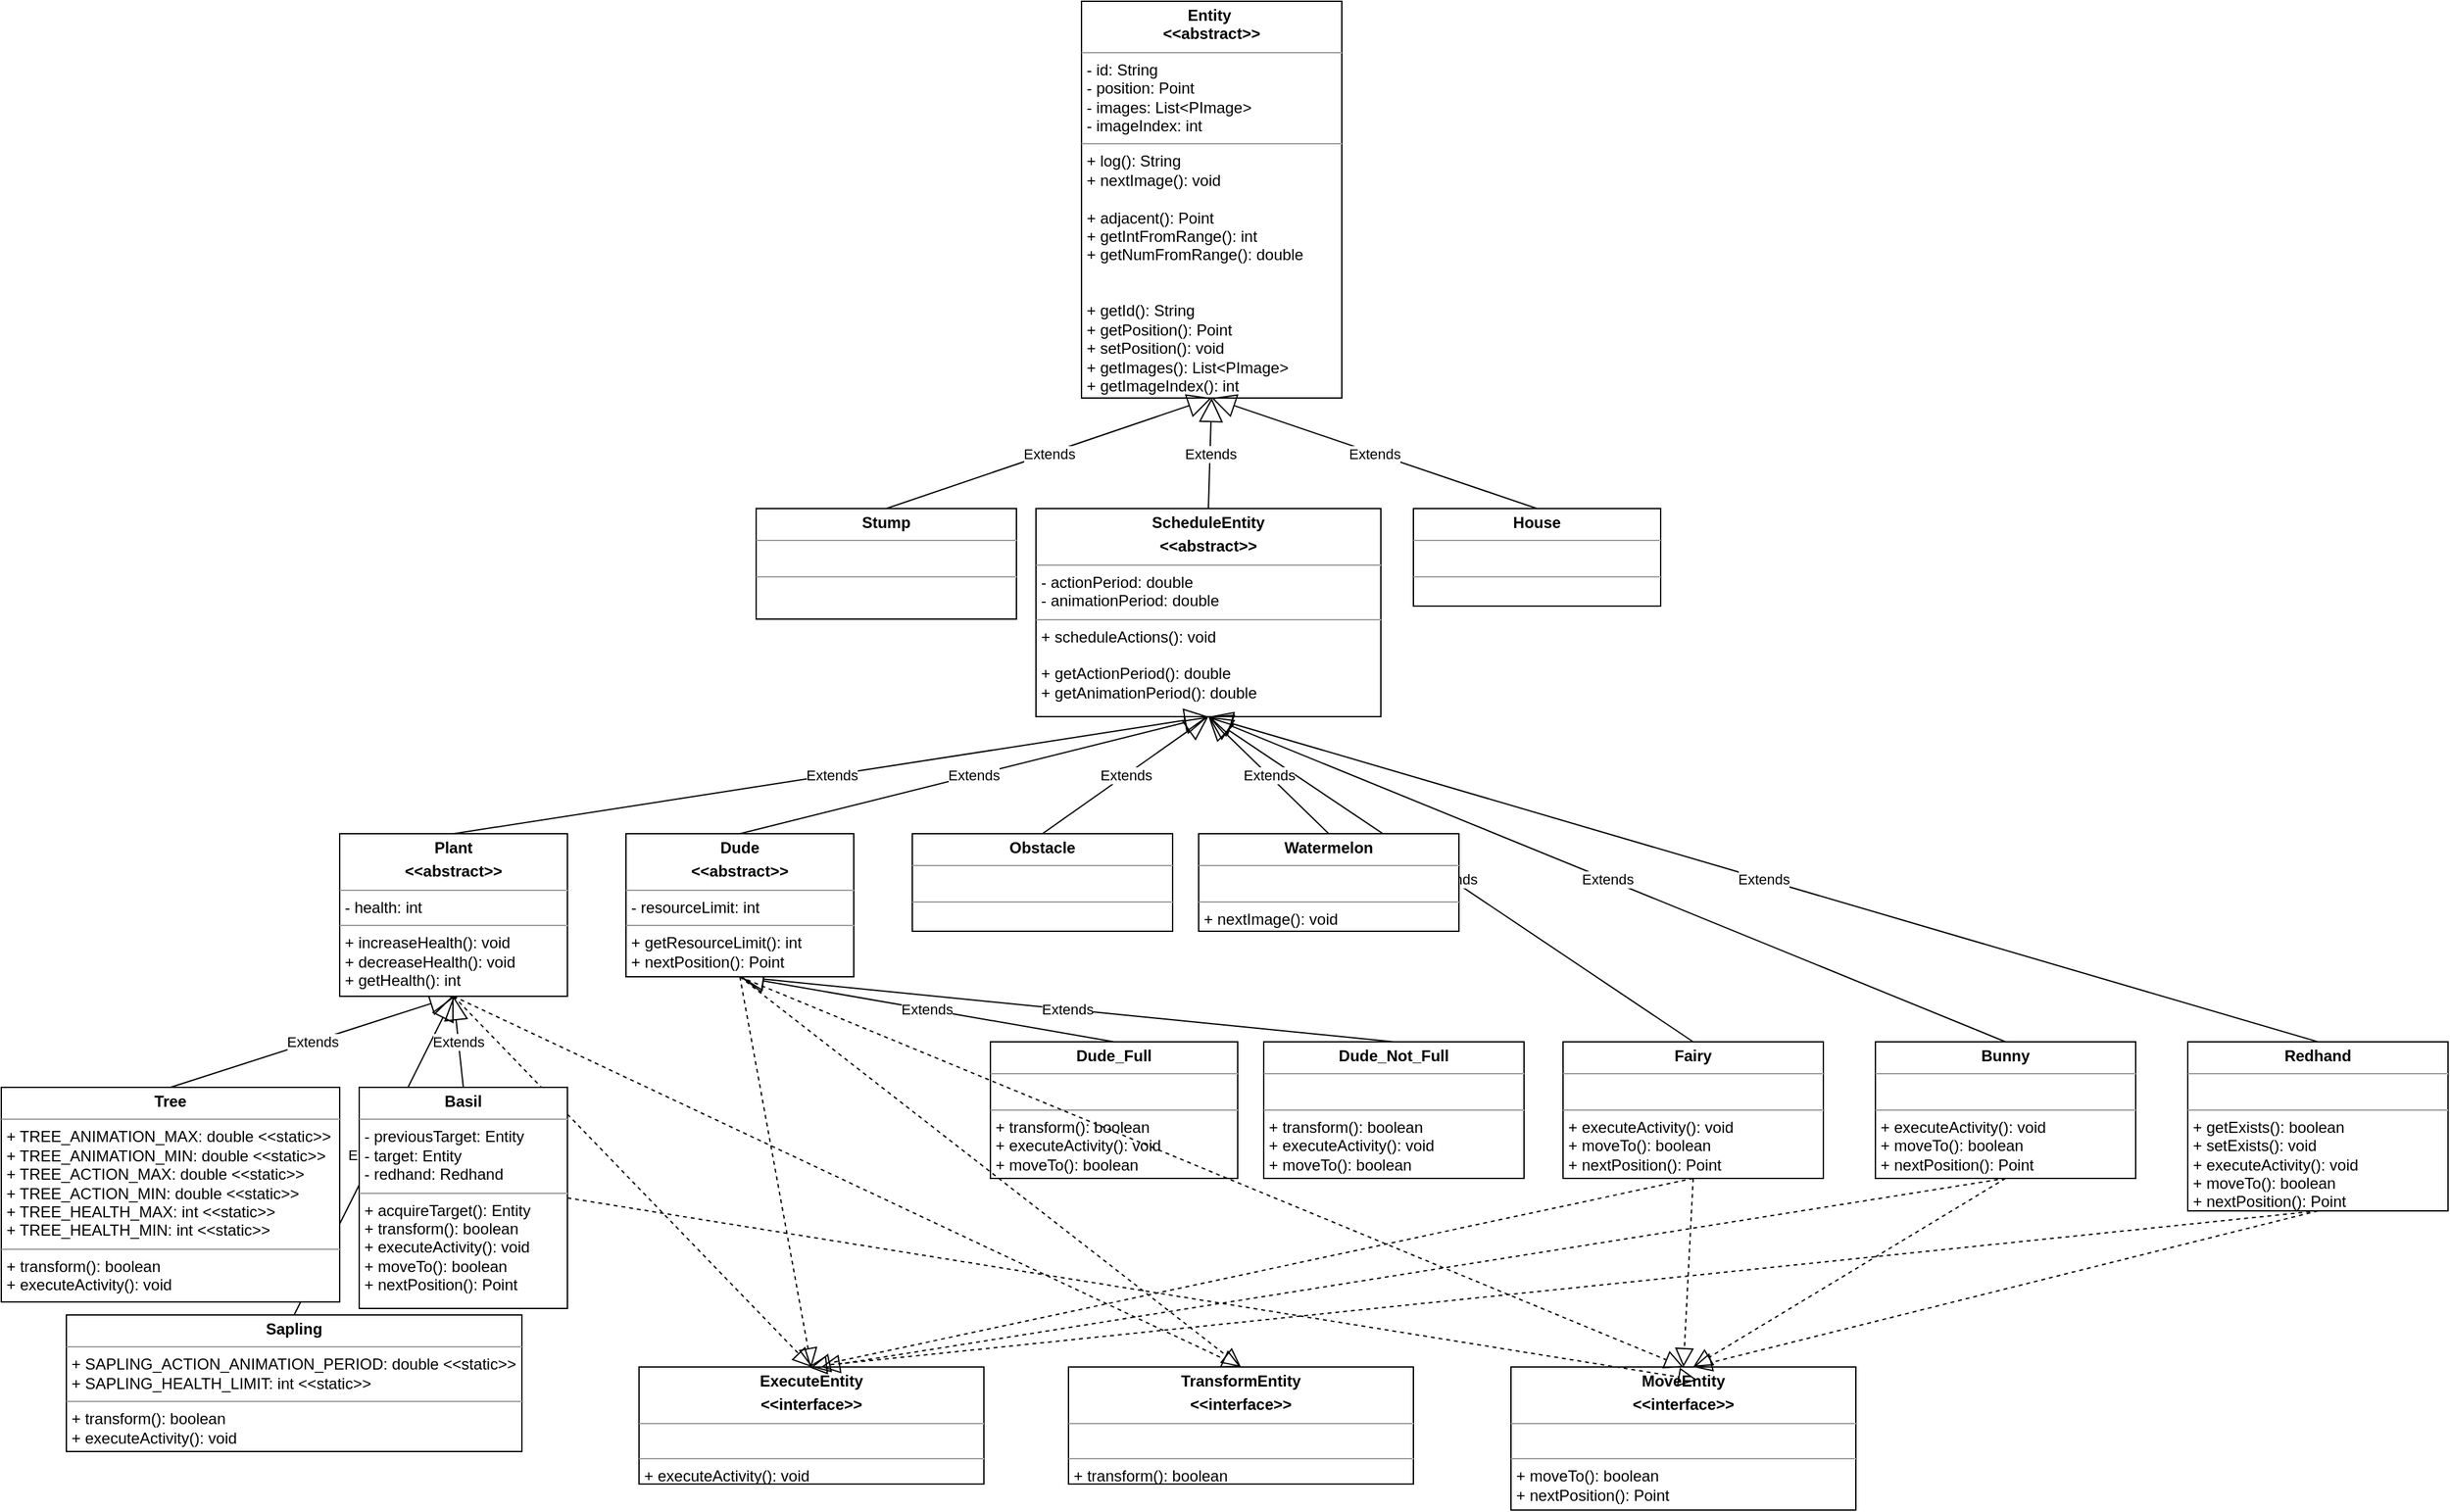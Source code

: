 <mxfile version="21.3.8" type="device">
  <diagram name="Page-1" id="LXj68UqX_yYFFPxTWcXN">
    <mxGraphModel dx="1483" dy="1202" grid="1" gridSize="10" guides="1" tooltips="1" connect="1" arrows="1" fold="1" page="1" pageScale="1" pageWidth="850" pageHeight="1100" math="0" shadow="0">
      <root>
        <mxCell id="0" />
        <mxCell id="1" parent="0" />
        <mxCell id="WWvJN46keag4ZVaAy6GC-2" value="&lt;p style=&quot;margin:0px;margin-top:4px;text-align:center;&quot;&gt;&lt;b&gt;Entity&amp;nbsp;&lt;br&gt;&amp;lt;&amp;lt;abstract&amp;gt;&amp;gt;&lt;/b&gt;&lt;/p&gt;&lt;hr size=&quot;1&quot;&gt;&lt;p data-darkreader-inline-border=&quot;&quot; style=&quot;border-color: var(--border-color); margin: 0px 0px 0px 4px; --darkreader-inline-border: var(--darkreader-border--border-color);&quot;&gt;- id: String&lt;/p&gt;&lt;p data-darkreader-inline-border=&quot;&quot; style=&quot;border-color: var(--border-color); margin: 0px 0px 0px 4px; --darkreader-inline-border: var(--darkreader-border--border-color);&quot;&gt;- position: Point&lt;/p&gt;&lt;p data-darkreader-inline-border=&quot;&quot; style=&quot;border-color: var(--border-color); margin: 0px 0px 0px 4px; --darkreader-inline-border: var(--darkreader-border--border-color);&quot;&gt;- images: List&amp;lt;PImage&amp;gt;&lt;/p&gt;&lt;p data-darkreader-inline-border=&quot;&quot; style=&quot;border-color: var(--border-color); margin: 0px 0px 0px 4px; --darkreader-inline-border: var(--darkreader-border--border-color);&quot;&gt;- imageIndex: int&lt;/p&gt;&lt;hr size=&quot;1&quot;&gt;&lt;p style=&quot;margin:0px;margin-left:4px;&quot;&gt;+ log(): String&lt;/p&gt;&lt;p style=&quot;margin:0px;margin-left:4px;&quot;&gt;+ nextImage(): void&lt;/p&gt;&lt;p style=&quot;margin:0px;margin-left:4px;&quot;&gt;&lt;br&gt;&lt;/p&gt;&lt;p style=&quot;margin:0px;margin-left:4px;&quot;&gt;+ adjacent(): Point&lt;/p&gt;&lt;p style=&quot;border-color: var(--darkreader-border--border-color); margin: 0px 0px 0px 4px; --darkreader-inline-border: var(--darkreader-border--darkreader-border--border-color);&quot; data-darkreader-inline-border=&quot;&quot;&gt;+ getIntFromRange(): int&amp;nbsp;&lt;br style=&quot;border-color: var(--darkreader-border--border-color); --darkreader-inline-border: var(--darkreader-border--darkreader-border--border-color);&quot; data-darkreader-inline-border=&quot;&quot;&gt;&lt;/p&gt;&lt;p style=&quot;border-color: var(--darkreader-border--border-color); margin: 0px 0px 0px 4px; --darkreader-inline-border: var(--darkreader-border--darkreader-border--border-color);&quot; data-darkreader-inline-border=&quot;&quot;&gt;+ getNumFromRange(): double&lt;/p&gt;&lt;p style=&quot;border-color: var(--darkreader-border--border-color); margin: 0px 0px 0px 4px; --darkreader-inline-border: var(--darkreader-border--darkreader-border--border-color);&quot; data-darkreader-inline-border=&quot;&quot;&gt;&lt;br&gt;&lt;/p&gt;&lt;p style=&quot;border-color: var(--darkreader-border--border-color); margin: 0px 0px 0px 4px; --darkreader-inline-border: var(--darkreader-border--darkreader-border--border-color);&quot; data-darkreader-inline-border=&quot;&quot;&gt;&lt;br&gt;&lt;/p&gt;&lt;p style=&quot;border-color: var(--border-color); margin: 0px 0px 0px 4px; --darkreader-inline-border: var(--darkreader-border--border-color);&quot; data-darkreader-inline-border=&quot;&quot;&gt;&lt;span style=&quot;background-color: initial;&quot;&gt;+ getId(): String&lt;/span&gt;&lt;br&gt;&lt;/p&gt;&lt;p style=&quot;border-color: var(--border-color); margin: 0px 0px 0px 4px; --darkreader-inline-border: var(--darkreader-border--border-color);&quot; data-darkreader-inline-border=&quot;&quot;&gt;+ getPosition(): Point&lt;/p&gt;&lt;p style=&quot;border-color: var(--border-color); margin: 0px 0px 0px 4px; --darkreader-inline-border: var(--darkreader-border--border-color);&quot; data-darkreader-inline-border=&quot;&quot;&gt;+ setPosition(): void&lt;/p&gt;&lt;p style=&quot;border-color: var(--border-color); margin: 0px 0px 0px 4px; --darkreader-inline-border: var(--darkreader-border--border-color);&quot; data-darkreader-inline-border=&quot;&quot;&gt;+ getImages(): List&amp;lt;PImage&amp;gt;&lt;/p&gt;&lt;p style=&quot;border-color: var(--border-color); margin: 0px 0px 0px 4px; --darkreader-inline-border: var(--darkreader-border--border-color);&quot; data-darkreader-inline-border=&quot;&quot;&gt;+ getImageIndex(): int&lt;/p&gt;&lt;p style=&quot;border-color: var(--border-color); margin: 0px 0px 0px 4px; --darkreader-inline-border: var(--darkreader-border--border-color);&quot; data-darkreader-inline-border=&quot;&quot;&gt;&lt;br&gt;&lt;/p&gt;" style="verticalAlign=top;align=left;overflow=fill;fontSize=12;fontFamily=Helvetica;html=1;whiteSpace=wrap;" vertex="1" parent="1">
          <mxGeometry x="2410" y="20" width="200" height="305" as="geometry" />
        </mxCell>
        <mxCell id="WWvJN46keag4ZVaAy6GC-3" value="&lt;p style=&quot;margin:0px;margin-top:4px;text-align:center;&quot;&gt;&lt;b&gt;ExecuteEntity&lt;/b&gt;&lt;/p&gt;&lt;p style=&quot;margin:0px;margin-top:4px;text-align:center;&quot;&gt;&lt;b style=&quot;background-color: initial;&quot;&gt;&amp;lt;&amp;lt;interface&amp;gt;&amp;gt;&lt;/b&gt;&lt;br&gt;&lt;/p&gt;&lt;hr size=&quot;1&quot;&gt;&lt;p style=&quot;margin:0px;margin-left:4px;&quot;&gt;&lt;br&gt;&lt;/p&gt;&lt;hr size=&quot;1&quot;&gt;&lt;p style=&quot;border-color: var(--border-color); margin: 0px 0px 0px 4px; --darkreader-inline-border:var(--darkreader-border--border-color);&quot; data-darkreader-inline-border=&quot;&quot;&gt;+ executeActivity(): void&lt;/p&gt;" style="verticalAlign=top;align=left;overflow=fill;fontSize=12;fontFamily=Helvetica;html=1;whiteSpace=wrap;" vertex="1" parent="1">
          <mxGeometry x="2070" y="1070" width="265" height="90" as="geometry" />
        </mxCell>
        <mxCell id="WWvJN46keag4ZVaAy6GC-4" value="&lt;p style=&quot;margin:0px;margin-top:4px;text-align:center;&quot;&gt;&lt;b style=&quot;background-color: initial;&quot;&gt;TransformEntity&lt;/b&gt;&lt;/p&gt;&lt;p style=&quot;margin:0px;margin-top:4px;text-align:center;&quot;&gt;&lt;b style=&quot;background-color: initial;&quot;&gt;&amp;lt;&amp;lt;interface&amp;gt;&amp;gt;&lt;/b&gt;&lt;br&gt;&lt;/p&gt;&lt;hr size=&quot;1&quot;&gt;&lt;p style=&quot;margin:0px;margin-left:4px;&quot;&gt;&lt;br&gt;&lt;/p&gt;&lt;hr size=&quot;1&quot;&gt;&lt;p style=&quot;border-color: var(--border-color); margin: 0px 0px 0px 4px; --darkreader-inline-border:var(--darkreader-border--border-color);&quot; data-darkreader-inline-border=&quot;&quot;&gt;+ transform(): boolean&lt;/p&gt;" style="verticalAlign=top;align=left;overflow=fill;fontSize=12;fontFamily=Helvetica;html=1;whiteSpace=wrap;" vertex="1" parent="1">
          <mxGeometry x="2400" y="1070" width="265" height="90" as="geometry" />
        </mxCell>
        <mxCell id="WWvJN46keag4ZVaAy6GC-5" value="&lt;p style=&quot;margin:0px;margin-top:4px;text-align:center;&quot;&gt;&lt;b data-darkreader-inline-bgcolor=&quot;&quot; style=&quot;background-color: initial; --darkreader-inline-bgcolor: initial;&quot;&gt;MoveEntity&lt;/b&gt;&lt;/p&gt;&lt;p style=&quot;margin:0px;margin-top:4px;text-align:center;&quot;&gt;&lt;b data-darkreader-inline-bgcolor=&quot;&quot; style=&quot;background-color: initial; --darkreader-inline-bgcolor: initial;&quot;&gt;&amp;lt;&amp;lt;interface&amp;gt;&amp;gt;&lt;/b&gt;&lt;br&gt;&lt;/p&gt;&lt;hr size=&quot;1&quot;&gt;&lt;p style=&quot;margin:0px;margin-left:4px;&quot;&gt;&lt;br&gt;&lt;/p&gt;&lt;hr size=&quot;1&quot;&gt;&lt;p style=&quot;border-color: var(--border-color); margin: 0px 0px 0px 4px; --darkreader-inline-border: var(--darkreader-border--border-color);&quot; data-darkreader-inline-border=&quot;&quot;&gt;+ moveTo(): boolean&lt;/p&gt;&lt;p style=&quot;border-color: var(--border-color); margin: 0px 0px 0px 4px; --darkreader-inline-border: var(--darkreader-border--border-color);&quot; data-darkreader-inline-border=&quot;&quot;&gt;+ nextPosition(): Point&lt;/p&gt;&lt;p style=&quot;border-color: var(--border-color); margin: 0px 0px 0px 4px; --darkreader-inline-border: var(--darkreader-border--border-color);&quot; data-darkreader-inline-border=&quot;&quot;&gt;&lt;br&gt;&lt;/p&gt;" style="verticalAlign=top;align=left;overflow=fill;fontSize=12;fontFamily=Helvetica;html=1;whiteSpace=wrap;" vertex="1" parent="1">
          <mxGeometry x="2740" y="1070" width="265" height="110" as="geometry" />
        </mxCell>
        <mxCell id="WWvJN46keag4ZVaAy6GC-6" value="&lt;p style=&quot;margin:0px;margin-top:4px;text-align:center;&quot;&gt;&lt;b&gt;House&lt;/b&gt;&lt;/p&gt;&lt;hr size=&quot;1&quot;&gt;&lt;p style=&quot;margin:0px;margin-left:4px;&quot;&gt;&lt;br&gt;&lt;/p&gt;&lt;hr size=&quot;1&quot;&gt;&lt;p style=&quot;margin:0px;margin-left:4px;&quot;&gt;&lt;br&gt;&lt;/p&gt;" style="verticalAlign=top;align=left;overflow=fill;fontSize=12;fontFamily=Helvetica;html=1;whiteSpace=wrap;" vertex="1" parent="1">
          <mxGeometry x="2665" y="410" width="190" height="75" as="geometry" />
        </mxCell>
        <mxCell id="WWvJN46keag4ZVaAy6GC-7" value="Extends" style="endArrow=block;endSize=16;endFill=0;html=1;rounded=0;entryX=0.5;entryY=1;entryDx=0;entryDy=0;exitX=0.5;exitY=0;exitDx=0;exitDy=0;" edge="1" parent="1" source="WWvJN46keag4ZVaAy6GC-6" target="WWvJN46keag4ZVaAy6GC-2">
          <mxGeometry width="160" relative="1" as="geometry">
            <mxPoint x="1770" y="630" as="sourcePoint" />
            <mxPoint x="1930" y="630" as="targetPoint" />
          </mxGeometry>
        </mxCell>
        <mxCell id="WWvJN46keag4ZVaAy6GC-8" value="&lt;p style=&quot;margin:0px;margin-top:4px;text-align:center;&quot;&gt;&lt;b&gt;Dude_Full&lt;/b&gt;&lt;/p&gt;&lt;hr size=&quot;1&quot;&gt;&lt;p style=&quot;margin:0px;margin-left:4px;&quot;&gt;&lt;br&gt;&lt;/p&gt;&lt;hr size=&quot;1&quot;&gt;&lt;p style=&quot;margin:0px;margin-left:4px;&quot;&gt;+ transform(): boolean&lt;/p&gt;&lt;p style=&quot;margin:0px;margin-left:4px;&quot;&gt;+ executeActivity(): void&lt;/p&gt;&lt;p style=&quot;margin:0px;margin-left:4px;&quot;&gt;+ moveTo(): boolean&lt;/p&gt;&lt;p style=&quot;margin:0px;margin-left:4px;&quot;&gt;&lt;br&gt;&lt;/p&gt;" style="verticalAlign=top;align=left;overflow=fill;fontSize=12;fontFamily=Helvetica;html=1;whiteSpace=wrap;" vertex="1" parent="1">
          <mxGeometry x="2340" y="820" width="190" height="105" as="geometry" />
        </mxCell>
        <mxCell id="WWvJN46keag4ZVaAy6GC-9" value="" style="endArrow=block;dashed=1;endFill=0;endSize=12;html=1;rounded=0;entryX=0.5;entryY=0;entryDx=0;entryDy=0;exitX=0.5;exitY=1;exitDx=0;exitDy=0;" edge="1" parent="1" source="WWvJN46keag4ZVaAy6GC-28" target="WWvJN46keag4ZVaAy6GC-4">
          <mxGeometry width="160" relative="1" as="geometry">
            <mxPoint x="2012" y="900" as="sourcePoint" />
            <mxPoint x="1930" y="1235" as="targetPoint" />
          </mxGeometry>
        </mxCell>
        <mxCell id="WWvJN46keag4ZVaAy6GC-10" value="" style="endArrow=block;dashed=1;endFill=0;endSize=12;html=1;rounded=0;entryX=0.5;entryY=0;entryDx=0;entryDy=0;exitX=0.5;exitY=1;exitDx=0;exitDy=0;" edge="1" parent="1" source="WWvJN46keag4ZVaAy6GC-28" target="WWvJN46keag4ZVaAy6GC-5">
          <mxGeometry width="160" relative="1" as="geometry">
            <mxPoint x="2092" y="860" as="sourcePoint" />
            <mxPoint x="2010" y="1195" as="targetPoint" />
          </mxGeometry>
        </mxCell>
        <mxCell id="WWvJN46keag4ZVaAy6GC-11" value="Extends" style="endArrow=block;endSize=16;endFill=0;html=1;rounded=0;entryX=0.5;entryY=1;entryDx=0;entryDy=0;exitX=0.5;exitY=0;exitDx=0;exitDy=0;" edge="1" parent="1" source="WWvJN46keag4ZVaAy6GC-8" target="WWvJN46keag4ZVaAy6GC-28">
          <mxGeometry width="160" relative="1" as="geometry">
            <mxPoint x="2090" y="725" as="sourcePoint" />
            <mxPoint x="2515" y="540" as="targetPoint" />
          </mxGeometry>
        </mxCell>
        <mxCell id="WWvJN46keag4ZVaAy6GC-12" value="&lt;p style=&quot;margin:0px;margin-top:4px;text-align:center;&quot;&gt;&lt;b&gt;Dude_Not_Full&lt;/b&gt;&lt;/p&gt;&lt;hr size=&quot;1&quot;&gt;&lt;p style=&quot;margin:0px;margin-left:4px;&quot;&gt;&lt;br&gt;&lt;/p&gt;&lt;hr size=&quot;1&quot;&gt;&lt;p style=&quot;border-color: var(--border-color); margin: 0px 0px 0px 4px;&quot;&gt;+ transform(): boolean&lt;/p&gt;&lt;p style=&quot;border-color: var(--border-color); margin: 0px 0px 0px 4px;&quot;&gt;+ executeActivity(): void&lt;/p&gt;&lt;p style=&quot;border-color: var(--border-color); margin: 0px 0px 0px 4px;&quot;&gt;+ moveTo(): boolean&lt;/p&gt;" style="verticalAlign=top;align=left;overflow=fill;fontSize=12;fontFamily=Helvetica;html=1;whiteSpace=wrap;" vertex="1" parent="1">
          <mxGeometry x="2550" y="820" width="200" height="105" as="geometry" />
        </mxCell>
        <mxCell id="WWvJN46keag4ZVaAy6GC-13" value="Extends" style="endArrow=block;endSize=16;endFill=0;html=1;rounded=0;entryX=0.5;entryY=1;entryDx=0;entryDy=0;exitX=0.5;exitY=0;exitDx=0;exitDy=0;" edge="1" parent="1" source="WWvJN46keag4ZVaAy6GC-12" target="WWvJN46keag4ZVaAy6GC-28">
          <mxGeometry width="160" relative="1" as="geometry">
            <mxPoint x="2320" y="725" as="sourcePoint" />
            <mxPoint x="2515" y="540" as="targetPoint" />
          </mxGeometry>
        </mxCell>
        <mxCell id="WWvJN46keag4ZVaAy6GC-14" value="&lt;p style=&quot;margin:0px;margin-top:4px;text-align:center;&quot;&gt;&lt;b&gt;Obstacle&lt;/b&gt;&lt;/p&gt;&lt;hr size=&quot;1&quot;&gt;&lt;p style=&quot;margin:0px;margin-left:4px;&quot;&gt;&lt;br&gt;&lt;/p&gt;&lt;hr size=&quot;1&quot;&gt;&lt;p style=&quot;margin:0px;margin-left:4px;&quot;&gt;&lt;br&gt;&lt;/p&gt;&lt;p style=&quot;margin:0px;margin-left:4px;&quot;&gt;&lt;br&gt;&lt;/p&gt;" style="verticalAlign=top;align=left;overflow=fill;fontSize=12;fontFamily=Helvetica;html=1;whiteSpace=wrap;" vertex="1" parent="1">
          <mxGeometry x="2280" y="660" width="200" height="75" as="geometry" />
        </mxCell>
        <mxCell id="WWvJN46keag4ZVaAy6GC-15" value="Extends" style="endArrow=block;endSize=16;endFill=0;html=1;rounded=0;entryX=0.5;entryY=1;entryDx=0;entryDy=0;exitX=0.5;exitY=0;exitDx=0;exitDy=0;" edge="1" parent="1" source="WWvJN46keag4ZVaAy6GC-14" target="WWvJN46keag4ZVaAy6GC-30">
          <mxGeometry width="160" relative="1" as="geometry">
            <mxPoint x="2200" y="545" as="sourcePoint" />
            <mxPoint x="2150" y="360" as="targetPoint" />
          </mxGeometry>
        </mxCell>
        <mxCell id="WWvJN46keag4ZVaAy6GC-16" value="&lt;p style=&quot;margin:0px;margin-top:4px;text-align:center;&quot;&gt;&lt;b&gt;Fairy&lt;/b&gt;&lt;/p&gt;&lt;hr size=&quot;1&quot;&gt;&lt;p style=&quot;margin:0px;margin-left:4px;&quot;&gt;&lt;br&gt;&lt;/p&gt;&lt;hr size=&quot;1&quot;&gt;&lt;p style=&quot;margin:0px;margin-left:4px;&quot;&gt;+ executeActivity(): void&lt;/p&gt;&lt;p style=&quot;margin:0px;margin-left:4px;&quot;&gt;+ moveTo(): boolean&lt;/p&gt;&lt;p style=&quot;margin:0px;margin-left:4px;&quot;&gt;+ nextPosition(): Point&lt;/p&gt;&lt;p style=&quot;margin:0px;margin-left:4px;&quot;&gt;&lt;br&gt;&lt;/p&gt;" style="verticalAlign=top;align=left;overflow=fill;fontSize=12;fontFamily=Helvetica;html=1;whiteSpace=wrap;" vertex="1" parent="1">
          <mxGeometry x="2780" y="820" width="200" height="105" as="geometry" />
        </mxCell>
        <mxCell id="WWvJN46keag4ZVaAy6GC-17" value="Extends" style="endArrow=block;endSize=16;endFill=0;html=1;rounded=0;entryX=0.5;entryY=1;entryDx=0;entryDy=0;exitX=0.5;exitY=0;exitDx=0;exitDy=0;" edge="1" parent="1" source="WWvJN46keag4ZVaAy6GC-16" target="WWvJN46keag4ZVaAy6GC-30">
          <mxGeometry width="160" relative="1" as="geometry">
            <mxPoint x="2450" y="545" as="sourcePoint" />
            <mxPoint x="2150" y="360" as="targetPoint" />
          </mxGeometry>
        </mxCell>
        <mxCell id="WWvJN46keag4ZVaAy6GC-18" value="" style="endArrow=block;dashed=1;endFill=0;endSize=12;html=1;rounded=0;exitX=0.5;exitY=1;exitDx=0;exitDy=0;entryX=0.5;entryY=0;entryDx=0;entryDy=0;" edge="1" parent="1" source="WWvJN46keag4ZVaAy6GC-16" target="WWvJN46keag4ZVaAy6GC-3">
          <mxGeometry width="160" relative="1" as="geometry">
            <mxPoint x="2200" y="970" as="sourcePoint" />
            <mxPoint x="2693" y="1290" as="targetPoint" />
          </mxGeometry>
        </mxCell>
        <mxCell id="WWvJN46keag4ZVaAy6GC-19" value="" style="endArrow=block;dashed=1;endFill=0;endSize=12;html=1;rounded=0;exitX=0.5;exitY=1;exitDx=0;exitDy=0;entryX=0.5;entryY=0;entryDx=0;entryDy=0;" edge="1" parent="1" source="WWvJN46keag4ZVaAy6GC-16" target="WWvJN46keag4ZVaAy6GC-5">
          <mxGeometry width="160" relative="1" as="geometry">
            <mxPoint x="2470" y="1010" as="sourcePoint" />
            <mxPoint x="1723" y="1310" as="targetPoint" />
          </mxGeometry>
        </mxCell>
        <mxCell id="WWvJN46keag4ZVaAy6GC-20" value="&lt;p style=&quot;margin:0px;margin-top:4px;text-align:center;&quot;&gt;&lt;b&gt;Stump&lt;/b&gt;&lt;/p&gt;&lt;hr size=&quot;1&quot;&gt;&lt;p style=&quot;margin:0px;margin-left:4px;&quot;&gt;&lt;br&gt;&lt;/p&gt;&lt;hr size=&quot;1&quot;&gt;&lt;p style=&quot;margin:0px;margin-left:4px;&quot;&gt;&lt;br&gt;&lt;/p&gt;" style="verticalAlign=top;align=left;overflow=fill;fontSize=12;fontFamily=Helvetica;html=1;whiteSpace=wrap;" vertex="1" parent="1">
          <mxGeometry x="2160" y="410" width="200" height="85" as="geometry" />
        </mxCell>
        <mxCell id="WWvJN46keag4ZVaAy6GC-21" value="Extends" style="endArrow=block;endSize=16;endFill=0;html=1;rounded=0;entryX=0.5;entryY=1;entryDx=0;entryDy=0;exitX=0.5;exitY=0;exitDx=0;exitDy=0;" edge="1" parent="1" source="WWvJN46keag4ZVaAy6GC-20" target="WWvJN46keag4ZVaAy6GC-2">
          <mxGeometry width="160" relative="1" as="geometry">
            <mxPoint x="2760" y="645" as="sourcePoint" />
            <mxPoint x="2210" y="460" as="targetPoint" />
          </mxGeometry>
        </mxCell>
        <mxCell id="WWvJN46keag4ZVaAy6GC-22" value="&lt;p style=&quot;margin:0px;margin-top:4px;text-align:center;&quot;&gt;&lt;b&gt;Sapling&lt;/b&gt;&lt;/p&gt;&lt;hr size=&quot;1&quot;&gt;&lt;p style=&quot;margin:0px;margin-left:4px;&quot;&gt;+ SAPLING_ACTION_ANIMATION_PERIOD: double &amp;lt;&amp;lt;static&amp;gt;&amp;gt;&lt;/p&gt;&lt;p style=&quot;margin:0px;margin-left:4px;&quot;&gt;+ SAPLING_HEALTH_LIMIT: int &amp;lt;&amp;lt;static&amp;gt;&amp;gt;&lt;/p&gt;&lt;hr size=&quot;1&quot;&gt;&lt;p style=&quot;margin:0px;margin-left:4px;&quot;&gt;+ transform(): boolean&lt;/p&gt;&lt;p style=&quot;margin:0px;margin-left:4px;&quot;&gt;+ executeActivity(): void&lt;/p&gt;&lt;p data-darkreader-inline-border=&quot;&quot; style=&quot;border-color: var(--border-color); margin: 0px 0px 0px 4px; --darkreader-inline-border: var(--darkreader-border--border-color);&quot;&gt;&lt;br&gt;&lt;/p&gt;" style="verticalAlign=top;align=left;overflow=fill;fontSize=12;fontFamily=Helvetica;html=1;whiteSpace=wrap;" vertex="1" parent="1">
          <mxGeometry x="1630" y="1030" width="350" height="105" as="geometry" />
        </mxCell>
        <mxCell id="WWvJN46keag4ZVaAy6GC-23" value="Extends" style="endArrow=block;endSize=16;endFill=0;html=1;rounded=0;entryX=0.5;entryY=1;entryDx=0;entryDy=0;exitX=0.5;exitY=0;exitDx=0;exitDy=0;" edge="1" parent="1" source="WWvJN46keag4ZVaAy6GC-22" target="WWvJN46keag4ZVaAy6GC-32">
          <mxGeometry width="160" relative="1" as="geometry">
            <mxPoint x="2400" y="535" as="sourcePoint" />
            <mxPoint x="2150" y="355" as="targetPoint" />
          </mxGeometry>
        </mxCell>
        <mxCell id="WWvJN46keag4ZVaAy6GC-24" value="" style="endArrow=block;dashed=1;endFill=0;endSize=12;html=1;rounded=0;exitX=0.5;exitY=1;exitDx=0;exitDy=0;entryX=0.5;entryY=0;entryDx=0;entryDy=0;" edge="1" parent="1" source="WWvJN46keag4ZVaAy6GC-32" target="WWvJN46keag4ZVaAy6GC-3">
          <mxGeometry width="160" relative="1" as="geometry">
            <mxPoint x="2700" y="1000" as="sourcePoint" />
            <mxPoint x="2693" y="1290" as="targetPoint" />
          </mxGeometry>
        </mxCell>
        <mxCell id="WWvJN46keag4ZVaAy6GC-25" value="" style="endArrow=block;dashed=1;endFill=0;endSize=12;html=1;rounded=0;exitX=0.5;exitY=1;exitDx=0;exitDy=0;entryX=0.5;entryY=0;entryDx=0;entryDy=0;" edge="1" parent="1" source="WWvJN46keag4ZVaAy6GC-32" target="WWvJN46keag4ZVaAy6GC-4">
          <mxGeometry width="160" relative="1" as="geometry">
            <mxPoint x="2710" y="1010" as="sourcePoint" />
            <mxPoint x="2703" y="1300" as="targetPoint" />
          </mxGeometry>
        </mxCell>
        <mxCell id="WWvJN46keag4ZVaAy6GC-26" value="&lt;p style=&quot;margin:0px;margin-top:4px;text-align:center;&quot;&gt;&lt;b&gt;Tree&lt;/b&gt;&lt;/p&gt;&lt;hr size=&quot;1&quot;&gt;&lt;p style=&quot;margin:0px;margin-left:4px;&quot;&gt;+ TREE_ANIMATION_MAX: double &amp;lt;&amp;lt;static&amp;gt;&amp;gt;&lt;/p&gt;&lt;p style=&quot;margin:0px;margin-left:4px;&quot;&gt;+ TREE_ANIMATION_MIN: double &amp;lt;&amp;lt;static&amp;gt;&amp;gt;&lt;/p&gt;&lt;p style=&quot;margin:0px;margin-left:4px;&quot;&gt;+ TREE_ACTION_MAX: double &amp;lt;&amp;lt;static&amp;gt;&amp;gt;&lt;/p&gt;&lt;p style=&quot;margin:0px;margin-left:4px;&quot;&gt;+ TREE_ACTION_MIN: double &amp;lt;&amp;lt;static&amp;gt;&amp;gt;&lt;/p&gt;&lt;p style=&quot;margin:0px;margin-left:4px;&quot;&gt;+ TREE_HEALTH_MAX: int &amp;lt;&amp;lt;static&amp;gt;&amp;gt;&lt;/p&gt;&lt;p style=&quot;margin:0px;margin-left:4px;&quot;&gt;+ TREE_HEALTH_MIN: int &amp;lt;&amp;lt;static&amp;gt;&amp;gt;&lt;/p&gt;&lt;hr size=&quot;1&quot;&gt;&lt;p style=&quot;margin:0px;margin-left:4px;&quot;&gt;+ transform(): boolean&lt;/p&gt;&lt;p style=&quot;margin:0px;margin-left:4px;&quot;&gt;+ executeActivity(): void&lt;/p&gt;&lt;p data-darkreader-inline-border=&quot;&quot; style=&quot;border-color: var(--border-color); margin: 0px 0px 0px 4px; --darkreader-inline-border: var(--darkreader-border--border-color);&quot;&gt;&lt;br&gt;&lt;/p&gt;" style="verticalAlign=top;align=left;overflow=fill;fontSize=12;fontFamily=Helvetica;html=1;whiteSpace=wrap;" vertex="1" parent="1">
          <mxGeometry x="1580" y="855" width="260" height="165" as="geometry" />
        </mxCell>
        <mxCell id="WWvJN46keag4ZVaAy6GC-27" value="Extends" style="endArrow=block;endSize=16;endFill=0;html=1;rounded=0;entryX=0.5;entryY=1;entryDx=0;entryDy=0;exitX=0.5;exitY=0;exitDx=0;exitDy=0;" edge="1" parent="1" source="WWvJN46keag4ZVaAy6GC-26" target="WWvJN46keag4ZVaAy6GC-32">
          <mxGeometry width="160" relative="1" as="geometry">
            <mxPoint x="2650" y="535" as="sourcePoint" />
            <mxPoint x="2150" y="355" as="targetPoint" />
          </mxGeometry>
        </mxCell>
        <mxCell id="WWvJN46keag4ZVaAy6GC-28" value="&lt;p style=&quot;margin:0px;margin-top:4px;text-align:center;&quot;&gt;&lt;b&gt;Dude&lt;/b&gt;&lt;/p&gt;&lt;p style=&quot;margin:0px;margin-top:4px;text-align:center;&quot;&gt;&lt;b data-darkreader-inline-bgcolor=&quot;&quot; style=&quot;background-color: initial; --darkreader-inline-bgcolor: initial;&quot;&gt;&amp;lt;&amp;lt;abstract&amp;gt;&amp;gt;&lt;/b&gt;&lt;br&gt;&lt;/p&gt;&lt;hr size=&quot;1&quot;&gt;&lt;p style=&quot;margin:0px;margin-left:4px;&quot;&gt;- resourceLimit: int&lt;/p&gt;&lt;hr size=&quot;1&quot;&gt;&lt;p style=&quot;border-color: var(--border-color); margin: 0px 0px 0px 4px; --darkreader-inline-border: var(--darkreader-border--border-color);&quot; data-darkreader-inline-border=&quot;&quot;&gt;+ getResourceLimit(): int&lt;/p&gt;&lt;p style=&quot;border-color: var(--border-color); margin: 0px 0px 0px 4px; --darkreader-inline-border: var(--darkreader-border--border-color);&quot; data-darkreader-inline-border=&quot;&quot;&gt;+ nextPosition(): Point&lt;/p&gt;" style="verticalAlign=top;align=left;overflow=fill;fontSize=12;fontFamily=Helvetica;html=1;whiteSpace=wrap;" vertex="1" parent="1">
          <mxGeometry x="2060" y="660" width="175" height="110" as="geometry" />
        </mxCell>
        <mxCell id="WWvJN46keag4ZVaAy6GC-29" value="Extends" style="endArrow=block;endSize=16;endFill=0;html=1;rounded=0;entryX=0.5;entryY=1;entryDx=0;entryDy=0;exitX=0.5;exitY=0;exitDx=0;exitDy=0;" edge="1" parent="1" source="WWvJN46keag4ZVaAy6GC-28" target="WWvJN46keag4ZVaAy6GC-30">
          <mxGeometry width="160" relative="1" as="geometry">
            <mxPoint x="2177" y="500" as="sourcePoint" />
            <mxPoint x="2350" y="445" as="targetPoint" />
          </mxGeometry>
        </mxCell>
        <mxCell id="WWvJN46keag4ZVaAy6GC-30" value="&lt;p style=&quot;margin:0px;margin-top:4px;text-align:center;&quot;&gt;&lt;b&gt;Schedule&lt;/b&gt;&lt;b data-darkreader-inline-color=&quot;&quot; data-darkreader-inline-bgcolor=&quot;&quot; style=&quot;background-color: initial; color: rgb(0, 0, 0); --darkreader-inline-bgcolor: initial; --darkreader-inline-color: #e8e6e3;&quot;&gt;Entity&lt;/b&gt;&lt;/p&gt;&lt;p style=&quot;margin:0px;margin-top:4px;text-align:center;&quot;&gt;&lt;b data-darkreader-inline-bgcolor=&quot;&quot; style=&quot;background-color: initial; --darkreader-inline-bgcolor: initial;&quot;&gt;&amp;lt;&amp;lt;abstract&amp;gt;&amp;gt;&lt;/b&gt;&lt;br&gt;&lt;/p&gt;&lt;hr size=&quot;1&quot;&gt;&lt;p style=&quot;margin:0px;margin-left:4px;&quot;&gt;- actionPeriod: double&lt;/p&gt;&lt;p style=&quot;margin:0px;margin-left:4px;&quot;&gt;- animationPeriod: double&lt;/p&gt;&lt;hr size=&quot;1&quot;&gt;&lt;p style=&quot;border-color: var(--border-color); margin: 0px 0px 0px 4px; --darkreader-inline-border: var(--darkreader-border--border-color);&quot; data-darkreader-inline-border=&quot;&quot;&gt;+ scheduleActions(): void&lt;/p&gt;&lt;p style=&quot;border-color: var(--border-color); margin: 0px 0px 0px 4px; --darkreader-inline-border: var(--darkreader-border--border-color);&quot; data-darkreader-inline-border=&quot;&quot;&gt;&lt;br&gt;&lt;/p&gt;&lt;p style=&quot;border-color: var(--border-color); margin: 0px 0px 0px 4px; --darkreader-inline-border: var(--darkreader-border--border-color);&quot; data-darkreader-inline-border=&quot;&quot;&gt;+ getActionPeriod(): double&lt;/p&gt;&lt;p style=&quot;border-color: var(--border-color); margin: 0px 0px 0px 4px; --darkreader-inline-border: var(--darkreader-border--border-color);&quot; data-darkreader-inline-border=&quot;&quot;&gt;+ getAnimationPeriod(): double&lt;/p&gt;" style="verticalAlign=top;align=left;overflow=fill;fontSize=12;fontFamily=Helvetica;html=1;whiteSpace=wrap;" vertex="1" parent="1">
          <mxGeometry x="2375" y="410" width="265" height="160" as="geometry" />
        </mxCell>
        <mxCell id="WWvJN46keag4ZVaAy6GC-31" value="Extends" style="endArrow=block;endSize=16;endFill=0;html=1;rounded=0;entryX=0.5;entryY=1;entryDx=0;entryDy=0;exitX=0.5;exitY=0;exitDx=0;exitDy=0;" edge="1" parent="1" source="WWvJN46keag4ZVaAy6GC-30" target="WWvJN46keag4ZVaAy6GC-2">
          <mxGeometry width="160" relative="1" as="geometry">
            <mxPoint x="2480" y="560" as="sourcePoint" />
            <mxPoint x="2493" y="710" as="targetPoint" />
          </mxGeometry>
        </mxCell>
        <mxCell id="WWvJN46keag4ZVaAy6GC-32" value="&lt;p style=&quot;margin:0px;margin-top:4px;text-align:center;&quot;&gt;&lt;b&gt;Plant&lt;/b&gt;&lt;/p&gt;&lt;p style=&quot;margin:0px;margin-top:4px;text-align:center;&quot;&gt;&lt;b data-darkreader-inline-bgcolor=&quot;&quot; style=&quot;background-color: initial; --darkreader-inline-bgcolor: initial;&quot;&gt;&amp;lt;&amp;lt;abstract&amp;gt;&amp;gt;&lt;/b&gt;&lt;br&gt;&lt;/p&gt;&lt;hr size=&quot;1&quot;&gt;&lt;p style=&quot;margin:0px;margin-left:4px;&quot;&gt;- health: int&lt;/p&gt;&lt;hr size=&quot;1&quot;&gt;&lt;p style=&quot;border-color: var(--border-color); margin: 0px 0px 0px 4px; --darkreader-inline-border: var(--darkreader-border--border-color);&quot; data-darkreader-inline-border=&quot;&quot;&gt;+ increaseHealth(): void&lt;/p&gt;&lt;p style=&quot;border-color: var(--border-color); margin: 0px 0px 0px 4px; --darkreader-inline-border: var(--darkreader-border--border-color);&quot; data-darkreader-inline-border=&quot;&quot;&gt;+ decreaseHealth(): void&lt;/p&gt;&lt;p style=&quot;border-color: var(--border-color); margin: 0px 0px 0px 4px; --darkreader-inline-border: var(--darkreader-border--border-color);&quot; data-darkreader-inline-border=&quot;&quot;&gt;+ getHealth(): int&lt;/p&gt;&lt;p style=&quot;border-color: var(--border-color); margin: 0px 0px 0px 4px; --darkreader-inline-border: var(--darkreader-border--border-color);&quot; data-darkreader-inline-border=&quot;&quot;&gt;&lt;br data-darkreader-inline-border=&quot;&quot; style=&quot;border-color: var(--border-color); --darkreader-inline-border: var(--darkreader-border--border-color);&quot;&gt;&lt;/p&gt;" style="verticalAlign=top;align=left;overflow=fill;fontSize=12;fontFamily=Helvetica;html=1;whiteSpace=wrap;" vertex="1" parent="1">
          <mxGeometry x="1840" y="660" width="175" height="125" as="geometry" />
        </mxCell>
        <mxCell id="WWvJN46keag4ZVaAy6GC-33" value="Extends" style="endArrow=block;endSize=16;endFill=0;html=1;rounded=0;entryX=0.5;entryY=1;entryDx=0;entryDy=0;exitX=0.5;exitY=0;exitDx=0;exitDy=0;" edge="1" parent="1" source="WWvJN46keag4ZVaAy6GC-32" target="WWvJN46keag4ZVaAy6GC-30">
          <mxGeometry width="160" relative="1" as="geometry">
            <mxPoint x="2020" y="875" as="sourcePoint" />
            <mxPoint x="2318" y="800" as="targetPoint" />
          </mxGeometry>
        </mxCell>
        <mxCell id="WWvJN46keag4ZVaAy6GC-34" value="" style="endArrow=block;dashed=1;endFill=0;endSize=12;html=1;rounded=0;exitX=0.5;exitY=1;exitDx=0;exitDy=0;entryX=0.5;entryY=0;entryDx=0;entryDy=0;" edge="1" parent="1" source="WWvJN46keag4ZVaAy6GC-28" target="WWvJN46keag4ZVaAy6GC-3">
          <mxGeometry width="160" relative="1" as="geometry">
            <mxPoint x="2503" y="800" as="sourcePoint" />
            <mxPoint x="2370" y="1300" as="targetPoint" />
          </mxGeometry>
        </mxCell>
        <mxCell id="WWvJN46keag4ZVaAy6GC-35" value="&lt;p style=&quot;margin:0px;margin-top:4px;text-align:center;&quot;&gt;&lt;b&gt;Basil&lt;/b&gt;&lt;/p&gt;&lt;hr size=&quot;1&quot;&gt;&lt;p style=&quot;margin:0px;margin-left:4px;&quot;&gt;- previousTarget: Entity&lt;/p&gt;&lt;p style=&quot;margin:0px;margin-left:4px;&quot;&gt;- target: Entity&lt;/p&gt;&lt;p style=&quot;margin:0px;margin-left:4px;&quot;&gt;- redhand: Redhand&lt;/p&gt;&lt;hr size=&quot;1&quot;&gt;&lt;p style=&quot;margin:0px;margin-left:4px;&quot;&gt;+ acquireTarget(): Entity&lt;br&gt;+ transform(): boolean&lt;/p&gt;&lt;p style=&quot;margin:0px;margin-left:4px;&quot;&gt;+ executeActivity(): void&lt;/p&gt;&lt;p style=&quot;margin:0px;margin-left:4px;&quot;&gt;+ moveTo(): boolean&lt;/p&gt;&lt;p style=&quot;margin:0px;margin-left:4px;&quot;&gt;+ nextPosition(): Point&lt;/p&gt;&lt;p style=&quot;margin:0px;margin-left:4px;&quot;&gt;&lt;br&gt;&lt;/p&gt;&lt;p data-darkreader-inline-border=&quot;&quot; style=&quot;border-color: var(--border-color); margin: 0px 0px 0px 4px; --darkreader-inline-border: var(--darkreader-border--border-color);&quot;&gt;&lt;br&gt;&lt;/p&gt;" style="verticalAlign=top;align=left;overflow=fill;fontSize=12;fontFamily=Helvetica;html=1;whiteSpace=wrap;" vertex="1" parent="1">
          <mxGeometry x="1855" y="855" width="160" height="170" as="geometry" />
        </mxCell>
        <mxCell id="WWvJN46keag4ZVaAy6GC-36" value="Extends" style="endArrow=block;endSize=16;endFill=0;html=1;rounded=0;entryX=0.5;entryY=1;entryDx=0;entryDy=0;exitX=0.5;exitY=0;exitDx=0;exitDy=0;" edge="1" parent="1" source="WWvJN46keag4ZVaAy6GC-35" target="WWvJN46keag4ZVaAy6GC-32">
          <mxGeometry width="160" relative="1" as="geometry">
            <mxPoint x="1735" y="1050" as="sourcePoint" />
            <mxPoint x="2068" y="810" as="targetPoint" />
          </mxGeometry>
        </mxCell>
        <mxCell id="WWvJN46keag4ZVaAy6GC-37" value="" style="endArrow=block;dashed=1;endFill=0;endSize=12;html=1;rounded=0;entryX=0.5;entryY=0;entryDx=0;entryDy=0;exitX=1;exitY=0.5;exitDx=0;exitDy=0;" edge="1" parent="1" source="WWvJN46keag4ZVaAy6GC-35">
          <mxGeometry width="160" relative="1" as="geometry">
            <mxPoint x="2433" y="795" as="sourcePoint" />
            <mxPoint x="2883" y="1080" as="targetPoint" />
          </mxGeometry>
        </mxCell>
        <mxCell id="WWvJN46keag4ZVaAy6GC-38" value="&lt;p style=&quot;margin:0px;margin-top:4px;text-align:center;&quot;&gt;&lt;b&gt;Bunny&lt;/b&gt;&lt;/p&gt;&lt;hr size=&quot;1&quot;&gt;&lt;p style=&quot;margin:0px;margin-left:4px;&quot;&gt;&lt;br&gt;&lt;/p&gt;&lt;hr size=&quot;1&quot;&gt;&lt;p style=&quot;margin:0px;margin-left:4px;&quot;&gt;+ executeActivity(): void&lt;/p&gt;&lt;p style=&quot;margin:0px;margin-left:4px;&quot;&gt;+ moveTo(): boolean&lt;/p&gt;&lt;p style=&quot;margin:0px;margin-left:4px;&quot;&gt;+ nextPosition(): Point&lt;/p&gt;&lt;p style=&quot;margin:0px;margin-left:4px;&quot;&gt;&lt;br&gt;&lt;/p&gt;" style="verticalAlign=top;align=left;overflow=fill;fontSize=12;fontFamily=Helvetica;html=1;whiteSpace=wrap;" vertex="1" parent="1">
          <mxGeometry x="3020" y="820" width="200" height="105" as="geometry" />
        </mxCell>
        <mxCell id="WWvJN46keag4ZVaAy6GC-39" value="Extends" style="endArrow=block;endSize=16;endFill=0;html=1;rounded=0;entryX=0.5;entryY=1;entryDx=0;entryDy=0;exitX=0.5;exitY=0;exitDx=0;exitDy=0;" edge="1" parent="1" source="WWvJN46keag4ZVaAy6GC-38" target="WWvJN46keag4ZVaAy6GC-30">
          <mxGeometry width="160" relative="1" as="geometry">
            <mxPoint x="3480" y="875" as="sourcePoint" />
            <mxPoint x="2833" y="590" as="targetPoint" />
          </mxGeometry>
        </mxCell>
        <mxCell id="WWvJN46keag4ZVaAy6GC-40" value="" style="endArrow=block;dashed=1;endFill=0;endSize=12;html=1;rounded=0;exitX=0.5;exitY=1;exitDx=0;exitDy=0;" edge="1" parent="1" source="WWvJN46keag4ZVaAy6GC-38">
          <mxGeometry width="160" relative="1" as="geometry">
            <mxPoint x="3180" y="970" as="sourcePoint" />
            <mxPoint x="2880" y="1070" as="targetPoint" />
          </mxGeometry>
        </mxCell>
        <mxCell id="WWvJN46keag4ZVaAy6GC-41" value="" style="endArrow=block;dashed=1;endFill=0;endSize=12;html=1;rounded=0;exitX=0.5;exitY=1;exitDx=0;exitDy=0;" edge="1" parent="1" source="WWvJN46keag4ZVaAy6GC-38">
          <mxGeometry width="160" relative="1" as="geometry">
            <mxPoint x="3180" y="970" as="sourcePoint" />
            <mxPoint x="2210" y="1070" as="targetPoint" />
          </mxGeometry>
        </mxCell>
        <mxCell id="WWvJN46keag4ZVaAy6GC-42" value="&lt;p style=&quot;margin:0px;margin-top:4px;text-align:center;&quot;&gt;&lt;b&gt;Watermelon&lt;/b&gt;&lt;/p&gt;&lt;hr size=&quot;1&quot;&gt;&lt;p style=&quot;margin:0px;margin-left:4px;&quot;&gt;&lt;br&gt;&lt;/p&gt;&lt;hr size=&quot;1&quot;&gt;&lt;p style=&quot;margin:0px;margin-left:4px;&quot;&gt;+ nextImage(): void&lt;/p&gt;&lt;p style=&quot;margin:0px;margin-left:4px;&quot;&gt;&lt;br&gt;&lt;/p&gt;" style="verticalAlign=top;align=left;overflow=fill;fontSize=12;fontFamily=Helvetica;html=1;whiteSpace=wrap;" vertex="1" parent="1">
          <mxGeometry x="2500" y="660" width="200" height="75" as="geometry" />
        </mxCell>
        <mxCell id="WWvJN46keag4ZVaAy6GC-43" value="Extends" style="endArrow=block;endSize=16;endFill=0;html=1;rounded=0;entryX=0.5;entryY=1;entryDx=0;entryDy=0;exitX=0.5;exitY=0;exitDx=0;exitDy=0;" edge="1" parent="1" source="WWvJN46keag4ZVaAy6GC-42" target="WWvJN46keag4ZVaAy6GC-30">
          <mxGeometry width="160" relative="1" as="geometry">
            <mxPoint x="3560" y="840" as="sourcePoint" />
            <mxPoint x="2833" y="590" as="targetPoint" />
          </mxGeometry>
        </mxCell>
        <mxCell id="WWvJN46keag4ZVaAy6GC-44" value="&lt;p style=&quot;margin:0px;margin-top:4px;text-align:center;&quot;&gt;&lt;b&gt;Redhand&lt;/b&gt;&lt;/p&gt;&lt;hr size=&quot;1&quot;&gt;&lt;p style=&quot;margin:0px;margin-left:4px;&quot;&gt;&lt;br&gt;&lt;/p&gt;&lt;hr size=&quot;1&quot;&gt;&lt;p style=&quot;margin:0px;margin-left:4px;&quot;&gt;+ getExists(): boolean&lt;/p&gt;&lt;p style=&quot;margin:0px;margin-left:4px;&quot;&gt;+ setExists(): void&lt;/p&gt;&lt;p style=&quot;margin:0px;margin-left:4px;&quot;&gt;+ executeActivity(): void&lt;/p&gt;&lt;p style=&quot;margin:0px;margin-left:4px;&quot;&gt;+ moveTo(): boolean&lt;/p&gt;&lt;p style=&quot;margin:0px;margin-left:4px;&quot;&gt;+ nextPosition(): Point&lt;/p&gt;&lt;p style=&quot;margin:0px;margin-left:4px;&quot;&gt;&lt;br&gt;&lt;/p&gt;" style="verticalAlign=top;align=left;overflow=fill;fontSize=12;fontFamily=Helvetica;html=1;whiteSpace=wrap;" vertex="1" parent="1">
          <mxGeometry x="3260" y="820" width="200" height="130" as="geometry" />
        </mxCell>
        <mxCell id="WWvJN46keag4ZVaAy6GC-45" value="" style="endArrow=block;dashed=1;endFill=0;endSize=12;html=1;rounded=0;exitX=0.5;exitY=1;exitDx=0;exitDy=0;" edge="1" parent="1" source="WWvJN46keag4ZVaAy6GC-44">
          <mxGeometry width="160" relative="1" as="geometry">
            <mxPoint x="3260" y="935" as="sourcePoint" />
            <mxPoint x="2880" y="1070" as="targetPoint" />
          </mxGeometry>
        </mxCell>
        <mxCell id="WWvJN46keag4ZVaAy6GC-46" value="" style="endArrow=block;dashed=1;endFill=0;endSize=12;html=1;rounded=0;exitX=0.5;exitY=1;exitDx=0;exitDy=0;" edge="1" parent="1" source="WWvJN46keag4ZVaAy6GC-44">
          <mxGeometry width="160" relative="1" as="geometry">
            <mxPoint x="3260" y="935" as="sourcePoint" />
            <mxPoint x="2200" y="1070" as="targetPoint" />
          </mxGeometry>
        </mxCell>
        <mxCell id="WWvJN46keag4ZVaAy6GC-47" value="Extends" style="endArrow=block;endSize=16;endFill=0;html=1;rounded=0;entryX=0.5;entryY=1;entryDx=0;entryDy=0;exitX=0.5;exitY=0;exitDx=0;exitDy=0;" edge="1" parent="1" source="WWvJN46keag4ZVaAy6GC-44" target="WWvJN46keag4ZVaAy6GC-30">
          <mxGeometry width="160" relative="1" as="geometry">
            <mxPoint x="3560" y="840" as="sourcePoint" />
            <mxPoint x="2833" y="590" as="targetPoint" />
          </mxGeometry>
        </mxCell>
      </root>
    </mxGraphModel>
  </diagram>
</mxfile>
